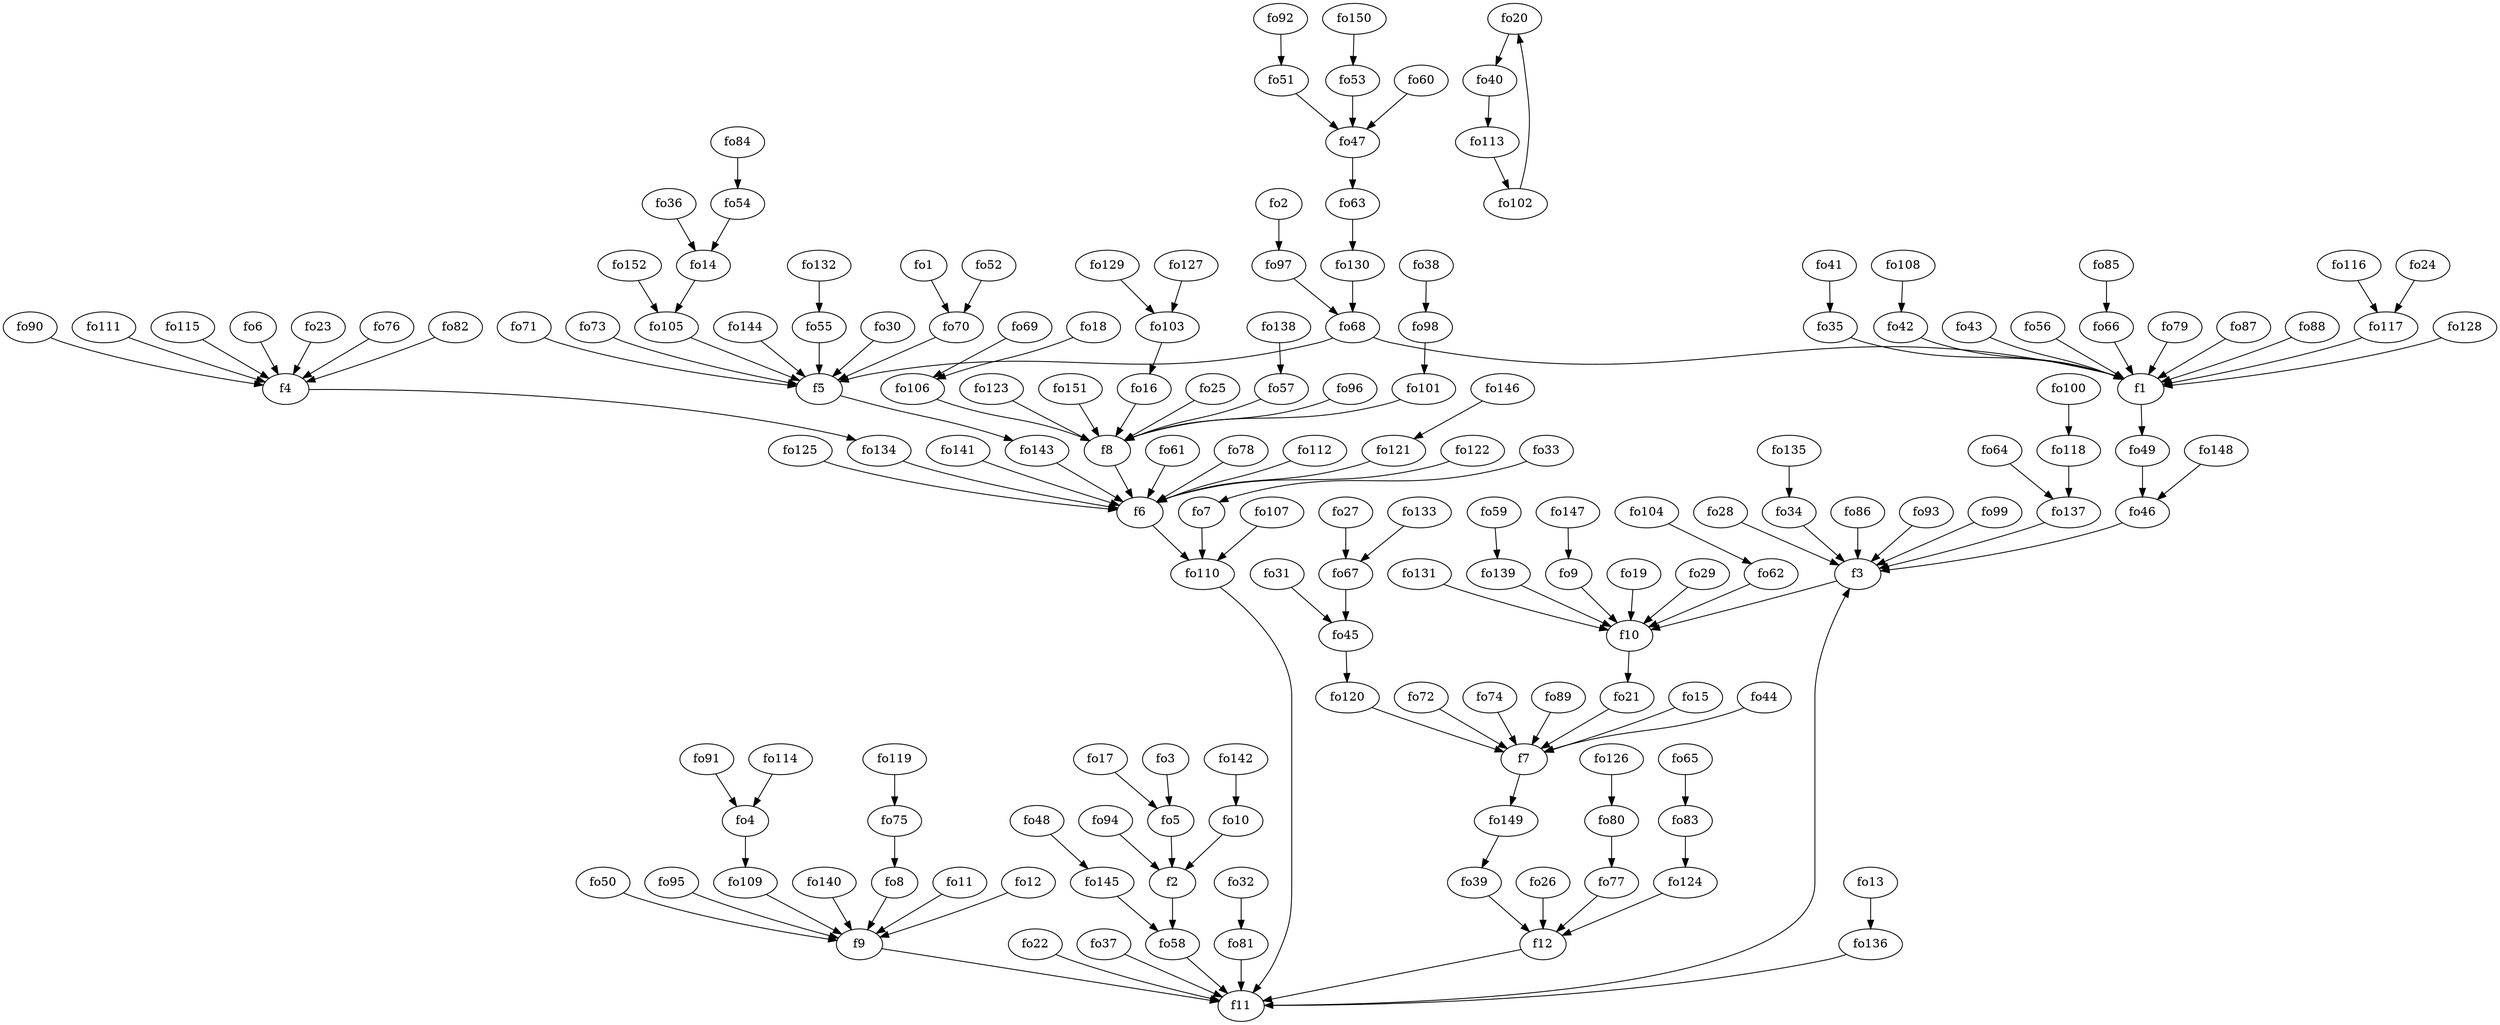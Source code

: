 strict digraph  {
f1;
f2;
f3;
f4;
f5;
f6;
f7;
f8;
f9;
f10;
f11;
f12;
fo1;
fo2;
fo3;
fo4;
fo5;
fo6;
fo7;
fo8;
fo9;
fo10;
fo11;
fo12;
fo13;
fo14;
fo15;
fo16;
fo17;
fo18;
fo19;
fo20;
fo21;
fo22;
fo23;
fo24;
fo25;
fo26;
fo27;
fo28;
fo29;
fo30;
fo31;
fo32;
fo33;
fo34;
fo35;
fo36;
fo37;
fo38;
fo39;
fo40;
fo41;
fo42;
fo43;
fo44;
fo45;
fo46;
fo47;
fo48;
fo49;
fo50;
fo51;
fo52;
fo53;
fo54;
fo55;
fo56;
fo57;
fo58;
fo59;
fo60;
fo61;
fo62;
fo63;
fo64;
fo65;
fo66;
fo67;
fo68;
fo69;
fo70;
fo71;
fo72;
fo73;
fo74;
fo75;
fo76;
fo77;
fo78;
fo79;
fo80;
fo81;
fo82;
fo83;
fo84;
fo85;
fo86;
fo87;
fo88;
fo89;
fo90;
fo91;
fo92;
fo93;
fo94;
fo95;
fo96;
fo97;
fo98;
fo99;
fo100;
fo101;
fo102;
fo103;
fo104;
fo105;
fo106;
fo107;
fo108;
fo109;
fo110;
fo111;
fo112;
fo113;
fo114;
fo115;
fo116;
fo117;
fo118;
fo119;
fo120;
fo121;
fo122;
fo123;
fo124;
fo125;
fo126;
fo127;
fo128;
fo129;
fo130;
fo131;
fo132;
fo133;
fo134;
fo135;
fo136;
fo137;
fo138;
fo139;
fo140;
fo141;
fo142;
fo143;
fo144;
fo145;
fo146;
fo147;
fo148;
fo149;
fo150;
fo151;
fo152;
f1 -> fo49  [weight=2];
f2 -> fo58  [weight=2];
f3 -> f10  [weight=2];
f4 -> fo134  [weight=2];
f5 -> fo143  [weight=2];
f6 -> fo110  [weight=2];
f7 -> fo149  [weight=2];
f8 -> f6  [weight=2];
f9 -> f11  [weight=2];
f10 -> fo21  [weight=2];
f11 -> f3  [weight=2];
f12 -> f11  [weight=2];
fo1 -> fo70  [weight=2];
fo2 -> fo97  [weight=2];
fo3 -> fo5  [weight=2];
fo4 -> fo109  [weight=2];
fo5 -> f2  [weight=2];
fo6 -> f4  [weight=2];
fo7 -> fo110  [weight=2];
fo8 -> f9  [weight=2];
fo9 -> f10  [weight=2];
fo10 -> f2  [weight=2];
fo11 -> f9  [weight=2];
fo12 -> f9  [weight=2];
fo13 -> fo136  [weight=2];
fo14 -> fo105  [weight=2];
fo15 -> f7  [weight=2];
fo16 -> f8  [weight=2];
fo17 -> fo5  [weight=2];
fo18 -> fo106  [weight=2];
fo19 -> f10  [weight=2];
fo20 -> fo40  [weight=2];
fo21 -> f7  [weight=2];
fo22 -> f11  [weight=2];
fo23 -> f4  [weight=2];
fo24 -> fo117  [weight=2];
fo25 -> f8  [weight=2];
fo26 -> f12  [weight=2];
fo27 -> fo67  [weight=2];
fo28 -> f3  [weight=2];
fo29 -> f10  [weight=2];
fo30 -> f5  [weight=2];
fo31 -> fo45  [weight=2];
fo32 -> fo81  [weight=2];
fo33 -> fo7  [weight=2];
fo34 -> f3  [weight=2];
fo35 -> f1  [weight=2];
fo36 -> fo14  [weight=2];
fo37 -> f11  [weight=2];
fo38 -> fo98  [weight=2];
fo39 -> f12  [weight=2];
fo40 -> fo113  [weight=2];
fo41 -> fo35  [weight=2];
fo42 -> f1  [weight=2];
fo43 -> f1  [weight=2];
fo44 -> f7  [weight=2];
fo45 -> fo120  [weight=2];
fo46 -> f3  [weight=2];
fo47 -> fo63  [weight=2];
fo48 -> fo145  [weight=2];
fo49 -> fo46  [weight=2];
fo50 -> f9  [weight=2];
fo51 -> fo47  [weight=2];
fo52 -> fo70  [weight=2];
fo53 -> fo47  [weight=2];
fo54 -> fo14  [weight=2];
fo55 -> f5  [weight=2];
fo56 -> f1  [weight=2];
fo57 -> f8  [weight=2];
fo58 -> f11  [weight=2];
fo59 -> fo139  [weight=2];
fo60 -> fo47  [weight=2];
fo61 -> f6  [weight=2];
fo62 -> f10  [weight=2];
fo63 -> fo130  [weight=2];
fo64 -> fo137  [weight=2];
fo65 -> fo83  [weight=2];
fo66 -> f1  [weight=2];
fo67 -> fo45  [weight=2];
fo68 -> f1  [weight=2];
fo68 -> f5  [weight=2];
fo69 -> fo106  [weight=2];
fo70 -> f5  [weight=2];
fo71 -> f5  [weight=2];
fo72 -> f7  [weight=2];
fo73 -> f5  [weight=2];
fo74 -> f7  [weight=2];
fo75 -> fo8  [weight=2];
fo76 -> f4  [weight=2];
fo77 -> f12  [weight=2];
fo78 -> f6  [weight=2];
fo79 -> f1  [weight=2];
fo80 -> fo77  [weight=2];
fo81 -> f11  [weight=2];
fo82 -> f4  [weight=2];
fo83 -> fo124  [weight=2];
fo84 -> fo54  [weight=2];
fo85 -> fo66  [weight=2];
fo86 -> f3  [weight=2];
fo87 -> f1  [weight=2];
fo88 -> f1  [weight=2];
fo89 -> f7  [weight=2];
fo90 -> f4  [weight=2];
fo91 -> fo4  [weight=2];
fo92 -> fo51  [weight=2];
fo93 -> f3  [weight=2];
fo94 -> f2  [weight=2];
fo95 -> f9  [weight=2];
fo96 -> f8  [weight=2];
fo97 -> fo68  [weight=2];
fo98 -> fo101  [weight=2];
fo99 -> f3  [weight=2];
fo100 -> fo118  [weight=2];
fo101 -> f8  [weight=2];
fo102 -> fo20  [weight=2];
fo103 -> fo16  [weight=2];
fo104 -> fo62  [weight=2];
fo105 -> f5  [weight=2];
fo106 -> f8  [weight=2];
fo107 -> fo110  [weight=2];
fo108 -> fo42  [weight=2];
fo109 -> f9  [weight=2];
fo110 -> f11  [weight=2];
fo111 -> f4  [weight=2];
fo112 -> f6  [weight=2];
fo113 -> fo102  [weight=2];
fo114 -> fo4  [weight=2];
fo115 -> f4  [weight=2];
fo116 -> fo117  [weight=2];
fo117 -> f1  [weight=2];
fo118 -> fo137  [weight=2];
fo119 -> fo75  [weight=2];
fo120 -> f7  [weight=2];
fo121 -> f6  [weight=2];
fo122 -> f6  [weight=2];
fo123 -> f8  [weight=2];
fo124 -> f12  [weight=2];
fo125 -> f6  [weight=2];
fo126 -> fo80  [weight=2];
fo127 -> fo103  [weight=2];
fo128 -> f1  [weight=2];
fo129 -> fo103  [weight=2];
fo130 -> fo68  [weight=2];
fo131 -> f10  [weight=2];
fo132 -> fo55  [weight=2];
fo133 -> fo67  [weight=2];
fo134 -> f6  [weight=2];
fo135 -> fo34  [weight=2];
fo136 -> f11  [weight=2];
fo137 -> f3  [weight=2];
fo138 -> fo57  [weight=2];
fo139 -> f10  [weight=2];
fo140 -> f9  [weight=2];
fo141 -> f6  [weight=2];
fo142 -> fo10  [weight=2];
fo143 -> f6  [weight=2];
fo144 -> f5  [weight=2];
fo145 -> fo58  [weight=2];
fo146 -> fo121  [weight=2];
fo147 -> fo9  [weight=2];
fo148 -> fo46  [weight=2];
fo149 -> fo39  [weight=2];
fo150 -> fo53  [weight=2];
fo151 -> f8  [weight=2];
fo152 -> fo105  [weight=2];
}
